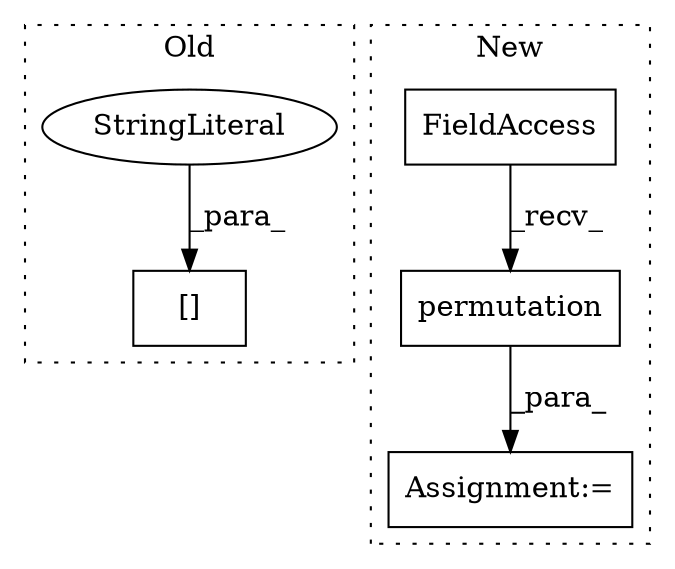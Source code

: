 digraph G {
subgraph cluster0 {
1 [label="[]" a="2" s="17521,17559" l="6,1" shape="box"];
5 [label="StringLiteral" a="45" s="17527" l="32" shape="ellipse"];
label = "Old";
style="dotted";
}
subgraph cluster1 {
2 [label="permutation" a="32" s="17474,17501" l="12,1" shape="box"];
3 [label="FieldAccess" a="22" s="17464" l="9" shape="box"];
4 [label="Assignment:=" a="7" s="17463" l="1" shape="box"];
label = "New";
style="dotted";
}
2 -> 4 [label="_para_"];
3 -> 2 [label="_recv_"];
5 -> 1 [label="_para_"];
}